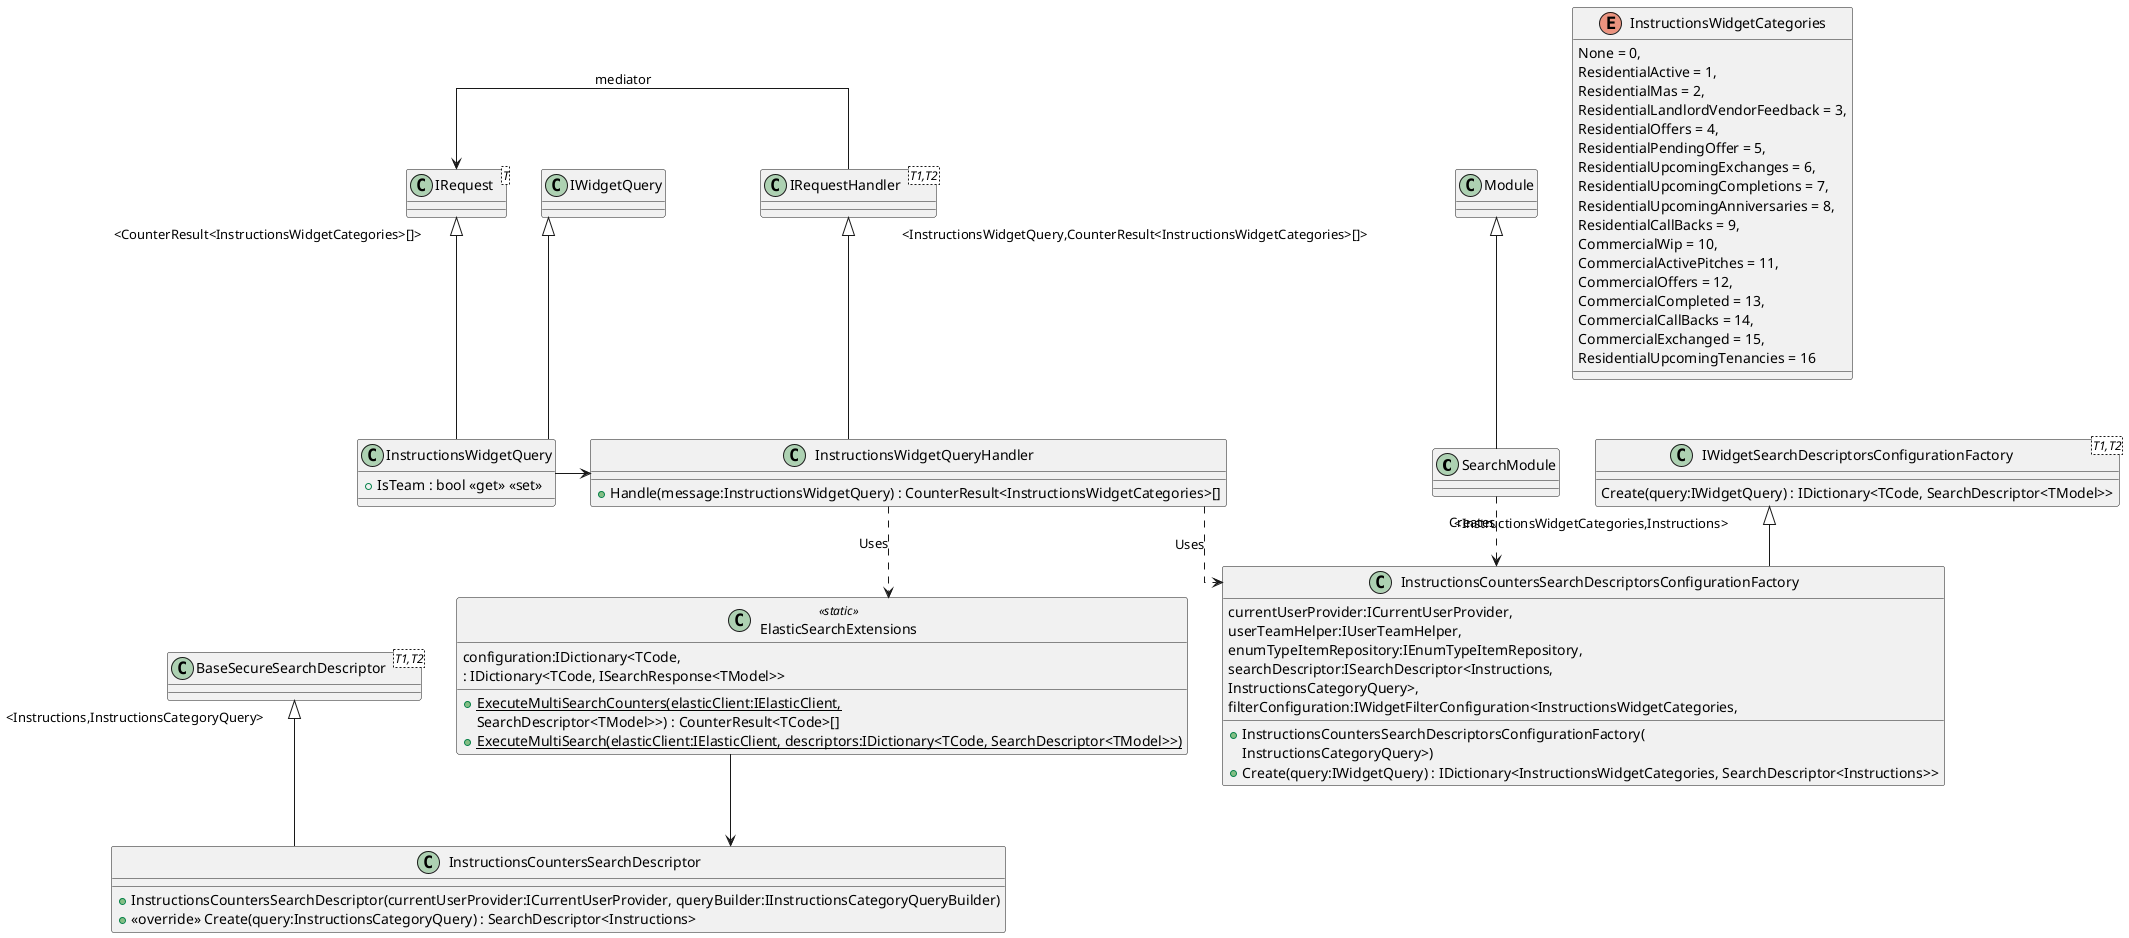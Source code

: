@startuml InstructionsWidgetCounts

skinparam linetype polyline
skinparam linetype ortho
class SearchModule {
}
Module <|-- SearchModule

class ElasticSearchExtensions <<static>> {
    + {static} ExecuteMultiSearchCounters(elasticClient:IElasticClient, 
    configuration:IDictionary<TCode, 
    SearchDescriptor<TModel>>) : CounterResult<TCode>[]
    + {static} ExecuteMultiSearch(elasticClient:IElasticClient, descriptors:IDictionary<TCode, SearchDescriptor<TModel>>) 
     : IDictionary<TCode, ISearchResponse<TModel>>
}
class InstructionsCountersSearchDescriptor {
    + InstructionsCountersSearchDescriptor(currentUserProvider:ICurrentUserProvider, queryBuilder:IInstructionsCategoryQueryBuilder)
    + <<override>> Create(query:InstructionsCategoryQuery) : SearchDescriptor<Instructions>
}
class "BaseSecureSearchDescriptor"<T1,T2> {
}
"BaseSecureSearchDescriptor" "<Instructions,InstructionsCategoryQuery>" <|-- InstructionsCountersSearchDescriptor


' !include .\\Common\Configurations\IWidgetFilterConfiguration.puml
' !include .\\Common\Mappers\IWidgetAssociatedUsersMapper.puml
' !include .\\Common\Mappers\WidgetAssociatedUsersMapper.puml
' !include .\\Common\Queries\IWidgetFilterWithAssociatedUsers.puml
' !include .\\Common\Queries\IWidgetQuery.puml
interface "IWidgetSearchDescriptorsConfigurationFactory"<TCode,TModel> {
    Create(query:IWidgetQuery) : IDictionary<TCode, SearchDescriptor<TModel>>
}
 class InstructionsCountersSearchDescriptorsConfigurationFactory {
    + InstructionsCountersSearchDescriptorsConfigurationFactory(
        currentUserProvider:ICurrentUserProvider, 
        userTeamHelper:IUserTeamHelper, 
        enumTypeItemRepository:IEnumTypeItemRepository, 
        searchDescriptor:ISearchDescriptor<Instructions, 
        InstructionsCategoryQuery>, 
        filterConfiguration:IWidgetFilterConfiguration<InstructionsWidgetCategories, 
        InstructionsCategoryQuery>)
    + Create(query:IWidgetQuery) : IDictionary<InstructionsWidgetCategories, SearchDescriptor<Instructions>>
}
class "IWidgetSearchDescriptorsConfigurationFactory"<T1,T2> {
}
"IWidgetSearchDescriptorsConfigurationFactory" "<InstructionsWidgetCategories,Instructions>" <|-- InstructionsCountersSearchDescriptorsConfigurationFactory

class InstructionsWidgetQuery {
    + IsTeam : bool <<get>> <<set>>
}
class "IRequest"<T> {
}
IWidgetQuery <|-- InstructionsWidgetQuery
"IRequest" "<CounterResult<InstructionsWidgetCategories>[]>" <|-- InstructionsWidgetQuery
'InstructionsWidgetQuery --> "ServiceLineId" Guid

class InstructionsWidgetQueryHandler {
'    + InstructionsWidgetQueryHandler(elasticClient:IElasticClient, counterSearchDescriptorsConfigurationFactory:IWidgetSearchDescriptorsConfigurationFactory<InstructionsWidgetCategories, Instructions>, enumTypeItemValidator:IEnumTypeItemValidator)
    + Handle(message:InstructionsWidgetQuery) : CounterResult<InstructionsWidgetCategories>[]
}
class "IRequestHandler"<T1,T2> {
}
"IRequestHandler" "<InstructionsWidgetQuery,CounterResult<InstructionsWidgetCategories>[]>" <|-- InstructionsWidgetQueryHandler

enum InstructionsWidgetCategories {
        None = 0,
        ResidentialActive = 1,
        ResidentialMas = 2,
        ResidentialLandlordVendorFeedback = 3,
        ResidentialOffers = 4,
        ResidentialPendingOffer = 5,
        ResidentialUpcomingExchanges = 6,
        ResidentialUpcomingCompletions = 7,
        ResidentialUpcomingAnniversaries = 8,
        ResidentialCallBacks = 9,
        CommercialWip = 10,
        CommercialActivePitches = 11,
        CommercialOffers = 12,
        CommercialCompleted = 13,
        CommercialCallBacks = 14, 
        CommercialExchanged = 15,
        ResidentialUpcomingTenancies = 16
}

IRequest <- IRequestHandler : mediator
IWidgetQuery <-[hidden]left- IRequest
InstructionsWidgetQuery -> InstructionsWidgetQueryHandler
SearchModule ..> InstructionsCountersSearchDescriptorsConfigurationFactory : Creates
InstructionsWidgetQueryHandler ..> InstructionsCountersSearchDescriptorsConfigurationFactory : Uses
InstructionsWidgetQueryHandler ..> ElasticSearchExtensions : Uses
ElasticSearchExtensions --> InstructionsCountersSearchDescriptor

@enduml